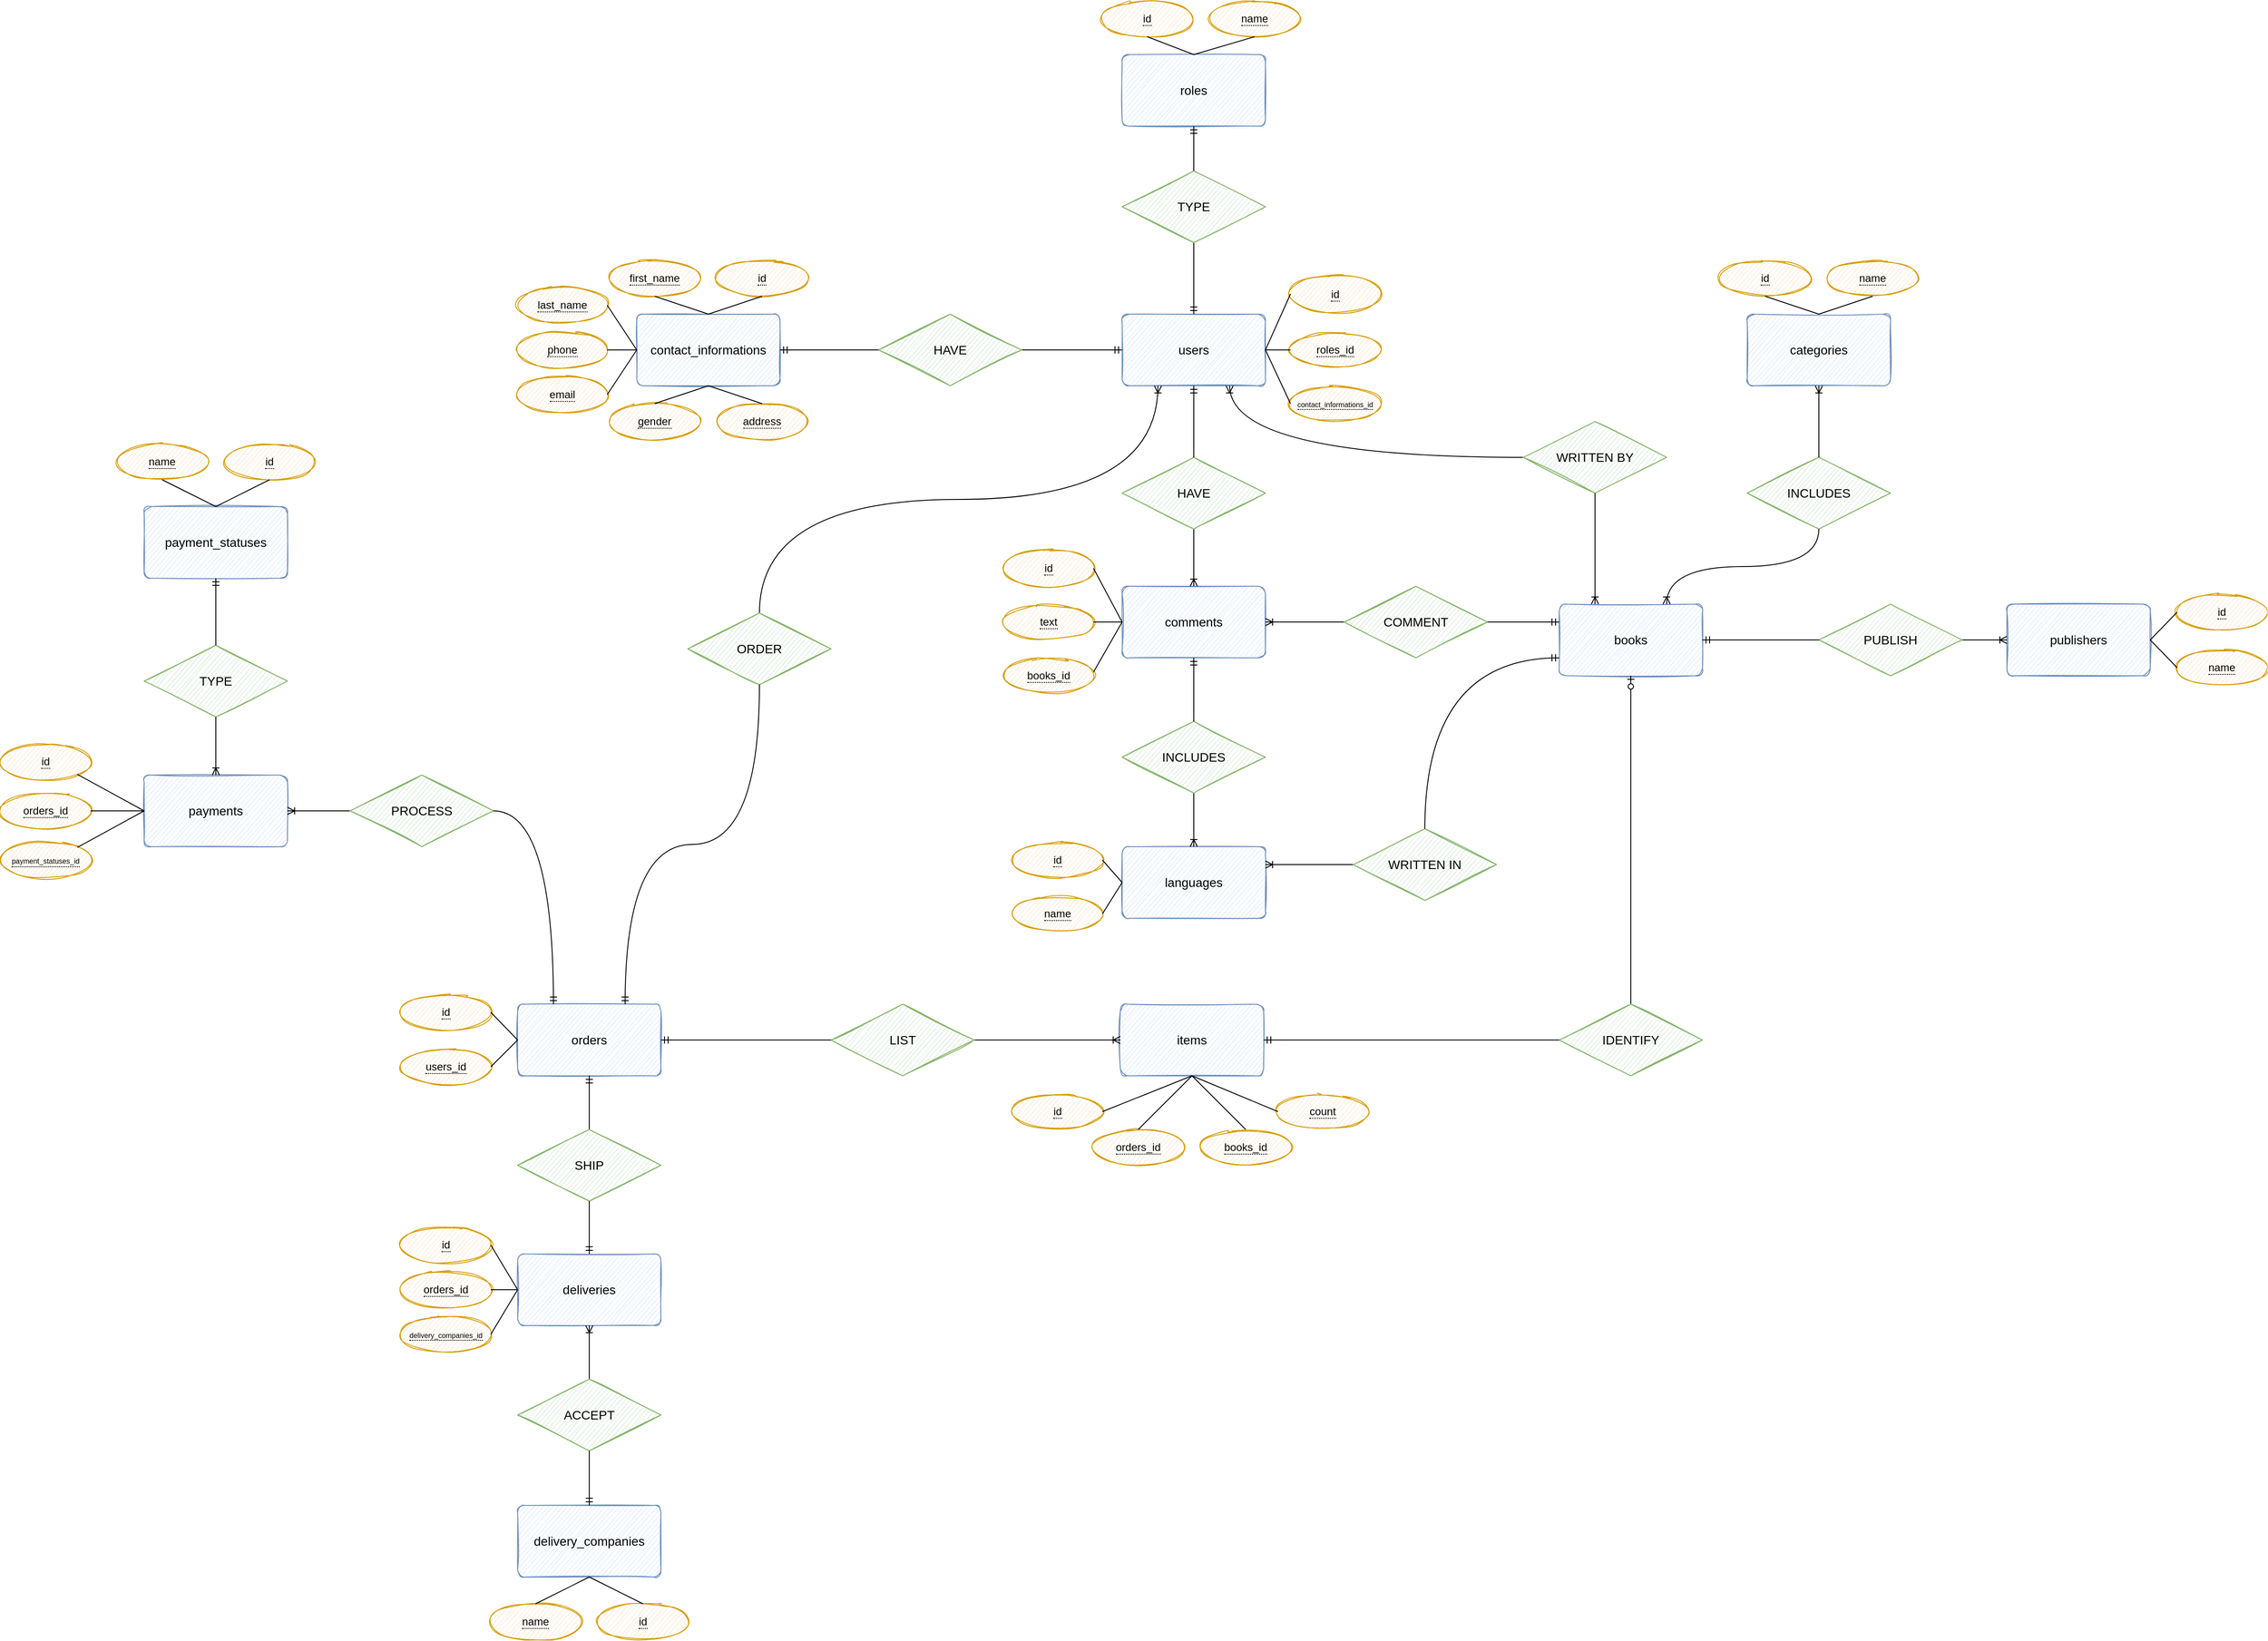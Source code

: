 <mxfile version="17.1.3" type="device"><diagram id="bBqZ3pUlMdL2OpI5hd4L" name="Page-1"><mxGraphModel dx="5207" dy="3613" grid="1" gridSize="10" guides="1" tooltips="1" connect="1" arrows="1" fold="1" page="1" pageScale="1" pageWidth="827" pageHeight="1169" math="0" shadow="0"><root><mxCell id="0"/><mxCell id="1" parent="0"/><mxCell id="sUEI2f6HGkdDwbfu18mY-4" value="&lt;font style=&quot;font-size: 14px&quot;&gt;users&lt;/font&gt;" style="rounded=1;arcSize=10;whiteSpace=wrap;html=1;align=center;sketch=1;fillColor=#dae8fc;strokeColor=#6c8ebf;" parent="1" vertex="1"><mxGeometry x="-88" y="400" width="160" height="80" as="geometry"/></mxCell><mxCell id="TfmLOHEWO6T6JClGq0vU-1" value="&lt;font style=&quot;font-size: 14px&quot;&gt;contact_informations&lt;/font&gt;" style="rounded=1;arcSize=10;whiteSpace=wrap;html=1;align=center;sketch=1;fillColor=#dae8fc;strokeColor=#6c8ebf;" vertex="1" parent="1"><mxGeometry x="-630" y="400" width="160" height="80" as="geometry"/></mxCell><mxCell id="TfmLOHEWO6T6JClGq0vU-2" value="" style="edgeStyle=orthogonalEdgeStyle;fontSize=12;html=1;endArrow=ERmandOne;startArrow=none;rounded=0;exitX=1;exitY=0.5;exitDx=0;exitDy=0;entryX=0;entryY=0.5;entryDx=0;entryDy=0;curved=1;" edge="1" parent="1" source="TfmLOHEWO6T6JClGq0vU-134" target="sUEI2f6HGkdDwbfu18mY-4"><mxGeometry width="100" height="100" relative="1" as="geometry"><mxPoint x="120" y="540" as="sourcePoint"/><mxPoint x="220" y="440" as="targetPoint"/></mxGeometry></mxCell><mxCell id="TfmLOHEWO6T6JClGq0vU-3" value="&lt;font style=&quot;font-size: 14px&quot;&gt;roles&lt;/font&gt;" style="rounded=1;arcSize=10;whiteSpace=wrap;html=1;align=center;sketch=1;fillColor=#dae8fc;strokeColor=#6c8ebf;" vertex="1" parent="1"><mxGeometry x="-88" y="110" width="160" height="80" as="geometry"/></mxCell><mxCell id="TfmLOHEWO6T6JClGq0vU-4" value="" style="fontSize=12;html=1;endArrow=ERmandOne;startArrow=none;rounded=0;exitX=0.5;exitY=1;exitDx=0;exitDy=0;entryX=0.5;entryY=0;entryDx=0;entryDy=0;edgeStyle=orthogonalEdgeStyle;curved=1;" edge="1" parent="1" source="TfmLOHEWO6T6JClGq0vU-136" target="sUEI2f6HGkdDwbfu18mY-4"><mxGeometry width="100" height="100" relative="1" as="geometry"><mxPoint x="110" y="570" as="sourcePoint"/><mxPoint x="260" y="630" as="targetPoint"/></mxGeometry></mxCell><mxCell id="TfmLOHEWO6T6JClGq0vU-7" value="&lt;font style=&quot;font-size: 14px&quot;&gt;books&lt;/font&gt;" style="rounded=1;arcSize=10;whiteSpace=wrap;html=1;align=center;sketch=1;fillColor=#dae8fc;strokeColor=#6c8ebf;" vertex="1" parent="1"><mxGeometry x="400" y="724" width="160" height="80" as="geometry"/></mxCell><mxCell id="TfmLOHEWO6T6JClGq0vU-8" value="&lt;font style=&quot;font-size: 14px&quot;&gt;publishers&lt;/font&gt;" style="rounded=1;arcSize=10;whiteSpace=wrap;html=1;align=center;sketch=1;fillColor=#dae8fc;strokeColor=#6c8ebf;" vertex="1" parent="1"><mxGeometry x="900" y="724" width="160" height="80" as="geometry"/></mxCell><mxCell id="TfmLOHEWO6T6JClGq0vU-11" value="&lt;font style=&quot;font-size: 14px&quot;&gt;languages&lt;/font&gt;" style="rounded=1;arcSize=10;whiteSpace=wrap;html=1;align=center;sketch=1;fillColor=#dae8fc;strokeColor=#6c8ebf;" vertex="1" parent="1"><mxGeometry x="-88" y="995" width="160" height="80" as="geometry"/></mxCell><mxCell id="TfmLOHEWO6T6JClGq0vU-13" value="&lt;font style=&quot;font-size: 14px&quot;&gt;comments&lt;/font&gt;" style="rounded=1;arcSize=10;whiteSpace=wrap;html=1;align=center;sketch=1;fillColor=#dae8fc;strokeColor=#6c8ebf;" vertex="1" parent="1"><mxGeometry x="-88" y="704" width="160" height="80" as="geometry"/></mxCell><mxCell id="TfmLOHEWO6T6JClGq0vU-15" value="&lt;font style=&quot;font-size: 14px&quot;&gt;categories&lt;/font&gt;" style="rounded=1;arcSize=10;whiteSpace=wrap;html=1;align=center;sketch=1;fillColor=#dae8fc;strokeColor=#6c8ebf;" vertex="1" parent="1"><mxGeometry x="610" y="400" width="160" height="80" as="geometry"/></mxCell><mxCell id="TfmLOHEWO6T6JClGq0vU-17" value="&lt;font style=&quot;font-size: 14px&quot;&gt;orders&lt;/font&gt;" style="rounded=1;arcSize=10;whiteSpace=wrap;html=1;align=center;sketch=1;fillColor=#dae8fc;strokeColor=#6c8ebf;" vertex="1" parent="1"><mxGeometry x="-763" y="1171" width="160" height="80" as="geometry"/></mxCell><mxCell id="TfmLOHEWO6T6JClGq0vU-18" value="&lt;font style=&quot;font-size: 14px&quot;&gt;payments&lt;/font&gt;" style="rounded=1;arcSize=10;whiteSpace=wrap;html=1;align=center;sketch=1;fillColor=#dae8fc;strokeColor=#6c8ebf;" vertex="1" parent="1"><mxGeometry x="-1180" y="915" width="160" height="80" as="geometry"/></mxCell><mxCell id="TfmLOHEWO6T6JClGq0vU-19" value="&lt;font style=&quot;font-size: 14px&quot;&gt;deliveries&lt;/font&gt;" style="rounded=1;arcSize=10;whiteSpace=wrap;html=1;align=center;sketch=1;fillColor=#dae8fc;strokeColor=#6c8ebf;" vertex="1" parent="1"><mxGeometry x="-763" y="1450" width="160" height="80" as="geometry"/></mxCell><mxCell id="TfmLOHEWO6T6JClGq0vU-20" value="&lt;span style=&quot;font-size: 14px&quot;&gt;delivery_companies&lt;/span&gt;" style="rounded=1;arcSize=10;whiteSpace=wrap;html=1;align=center;sketch=1;fillColor=#dae8fc;strokeColor=#6c8ebf;" vertex="1" parent="1"><mxGeometry x="-763" y="1731" width="160" height="80" as="geometry"/></mxCell><mxCell id="TfmLOHEWO6T6JClGq0vU-21" value="" style="edgeStyle=orthogonalEdgeStyle;fontSize=12;html=1;endArrow=ERoneToMany;startArrow=none;rounded=0;curved=1;exitX=0;exitY=0.5;exitDx=0;exitDy=0;entryX=1;entryY=0.5;entryDx=0;entryDy=0;" edge="1" parent="1" source="sUEI2f6HGkdDwbfu18mY-6" target="TfmLOHEWO6T6JClGq0vU-18"><mxGeometry width="100" height="100" relative="1" as="geometry"><mxPoint x="-990" y="960" as="sourcePoint"/><mxPoint x="-940" y="745" as="targetPoint"/></mxGeometry></mxCell><mxCell id="TfmLOHEWO6T6JClGq0vU-23" value="" style="edgeStyle=orthogonalEdgeStyle;fontSize=12;html=1;endArrow=ERoneToMany;startArrow=none;rounded=0;entryX=1;entryY=0.5;entryDx=0;entryDy=0;curved=1;exitX=0;exitY=0.5;exitDx=0;exitDy=0;" edge="1" parent="1" source="TfmLOHEWO6T6JClGq0vU-121" target="TfmLOHEWO6T6JClGq0vU-13"><mxGeometry width="100" height="100" relative="1" as="geometry"><mxPoint x="510" y="860" as="sourcePoint"/><mxPoint x="650" y="820" as="targetPoint"/></mxGeometry></mxCell><mxCell id="TfmLOHEWO6T6JClGq0vU-24" value="&lt;font style=&quot;font-size: 14px&quot;&gt;items&lt;/font&gt;" style="rounded=1;arcSize=10;whiteSpace=wrap;html=1;align=center;sketch=1;fillColor=#dae8fc;strokeColor=#6c8ebf;" vertex="1" parent="1"><mxGeometry x="-90" y="1171" width="160" height="80" as="geometry"/></mxCell><mxCell id="TfmLOHEWO6T6JClGq0vU-25" value="" style="edgeStyle=orthogonalEdgeStyle;fontSize=12;html=1;endArrow=ERoneToMany;startArrow=none;rounded=0;entryX=0;entryY=0.5;entryDx=0;entryDy=0;curved=1;exitX=1;exitY=0.5;exitDx=0;exitDy=0;" edge="1" parent="1" source="TfmLOHEWO6T6JClGq0vU-113" target="TfmLOHEWO6T6JClGq0vU-24"><mxGeometry width="100" height="100" relative="1" as="geometry"><mxPoint x="-300" y="820" as="sourcePoint"/><mxPoint x="-120" y="1160" as="targetPoint"/></mxGeometry></mxCell><mxCell id="TfmLOHEWO6T6JClGq0vU-26" value="&lt;span style=&quot;border-bottom: 1px dotted&quot;&gt;id&lt;/span&gt;" style="ellipse;whiteSpace=wrap;html=1;align=center;sketch=1;fillColor=#ffe6cc;strokeColor=#d79b00;" vertex="1" parent="1"><mxGeometry x="-210" y="1271" width="100" height="40" as="geometry"/></mxCell><mxCell id="TfmLOHEWO6T6JClGq0vU-27" value="&lt;span style=&quot;border-bottom: 1px dotted&quot;&gt;books_id&lt;/span&gt;" style="ellipse;whiteSpace=wrap;html=1;align=center;sketch=1;fillColor=#ffe6cc;strokeColor=#d79b00;" vertex="1" parent="1"><mxGeometry y="1311" width="100" height="40" as="geometry"/></mxCell><mxCell id="TfmLOHEWO6T6JClGq0vU-28" value="&lt;span style=&quot;border-bottom: 1px dotted&quot;&gt;count&lt;/span&gt;" style="ellipse;whiteSpace=wrap;html=1;align=center;sketch=1;fillColor=#ffe6cc;strokeColor=#d79b00;" vertex="1" parent="1"><mxGeometry x="86" y="1271" width="100" height="40" as="geometry"/></mxCell><mxCell id="TfmLOHEWO6T6JClGq0vU-33" value="" style="edgeStyle=orthogonalEdgeStyle;fontSize=12;html=1;endArrow=ERoneToMany;startArrow=none;rounded=0;entryX=0.5;entryY=1;entryDx=0;entryDy=0;curved=1;exitX=0.5;exitY=0;exitDx=0;exitDy=0;" edge="1" parent="1" source="TfmLOHEWO6T6JClGq0vU-107" target="TfmLOHEWO6T6JClGq0vU-19"><mxGeometry width="100" height="100" relative="1" as="geometry"><mxPoint x="-993" y="1290" as="sourcePoint"/><mxPoint x="-993" y="1210" as="targetPoint"/></mxGeometry></mxCell><mxCell id="TfmLOHEWO6T6JClGq0vU-34" value="&lt;span style=&quot;border-bottom: 1px dotted&quot;&gt;id&lt;/span&gt;" style="ellipse;whiteSpace=wrap;html=1;align=center;sketch=1;fillColor=#ffe6cc;strokeColor=#d79b00;" vertex="1" parent="1"><mxGeometry x="-1340" y="880" width="100" height="40" as="geometry"/></mxCell><mxCell id="TfmLOHEWO6T6JClGq0vU-35" value="&lt;span style=&quot;border-bottom: 1px dotted&quot;&gt;orders_id&lt;/span&gt;" style="ellipse;whiteSpace=wrap;html=1;align=center;sketch=1;fillColor=#ffe6cc;strokeColor=#d79b00;" vertex="1" parent="1"><mxGeometry x="-1340" y="935" width="100" height="40" as="geometry"/></mxCell><mxCell id="TfmLOHEWO6T6JClGq0vU-37" value="&lt;font style=&quot;font-size: 14px&quot;&gt;payment_statuses&lt;/font&gt;" style="rounded=1;arcSize=10;whiteSpace=wrap;html=1;align=center;sketch=1;fillColor=#dae8fc;strokeColor=#6c8ebf;" vertex="1" parent="1"><mxGeometry x="-1180" y="615" width="160" height="80" as="geometry"/></mxCell><mxCell id="TfmLOHEWO6T6JClGq0vU-40" value="&lt;span style=&quot;border-bottom: 1px dotted&quot;&gt;&lt;font style=&quot;font-size: 8px&quot;&gt;payment_statuses_id&lt;/font&gt;&lt;/span&gt;" style="ellipse;whiteSpace=wrap;html=1;align=center;sketch=1;fillColor=#ffe6cc;strokeColor=#d79b00;" vertex="1" parent="1"><mxGeometry x="-1340" y="990" width="100" height="40" as="geometry"/></mxCell><mxCell id="TfmLOHEWO6T6JClGq0vU-41" value="" style="endArrow=none;html=1;rounded=0;fontSize=10;curved=1;entryX=1;entryY=0.5;entryDx=0;entryDy=0;exitX=0;exitY=0.5;exitDx=0;exitDy=0;" edge="1" parent="1" source="TfmLOHEWO6T6JClGq0vU-18" target="TfmLOHEWO6T6JClGq0vU-35"><mxGeometry width="50" height="50" relative="1" as="geometry"><mxPoint x="-1200" y="975" as="sourcePoint"/><mxPoint x="-1150" y="925" as="targetPoint"/></mxGeometry></mxCell><mxCell id="TfmLOHEWO6T6JClGq0vU-42" value="" style="endArrow=none;html=1;rounded=0;fontSize=10;curved=1;entryX=1;entryY=1;entryDx=0;entryDy=0;exitX=0;exitY=0.5;exitDx=0;exitDy=0;" edge="1" parent="1" source="TfmLOHEWO6T6JClGq0vU-18" target="TfmLOHEWO6T6JClGq0vU-34"><mxGeometry width="50" height="50" relative="1" as="geometry"><mxPoint x="-1010" y="965" as="sourcePoint"/><mxPoint x="-970" y="965" as="targetPoint"/></mxGeometry></mxCell><mxCell id="TfmLOHEWO6T6JClGq0vU-43" value="" style="endArrow=none;html=1;rounded=0;fontSize=10;curved=1;entryX=1;entryY=0;entryDx=0;entryDy=0;exitX=0;exitY=0.5;exitDx=0;exitDy=0;" edge="1" parent="1" source="TfmLOHEWO6T6JClGq0vU-18" target="TfmLOHEWO6T6JClGq0vU-40"><mxGeometry width="50" height="50" relative="1" as="geometry"><mxPoint x="-1010" y="965" as="sourcePoint"/><mxPoint x="-965.254" y="919.183" as="targetPoint"/></mxGeometry></mxCell><mxCell id="TfmLOHEWO6T6JClGq0vU-44" value="" style="edgeStyle=orthogonalEdgeStyle;fontSize=12;html=1;endArrow=ERoneToMany;startArrow=none;rounded=0;curved=1;entryX=0.75;entryY=1;entryDx=0;entryDy=0;exitX=0;exitY=0.5;exitDx=0;exitDy=0;" edge="1" parent="1" source="TfmLOHEWO6T6JClGq0vU-123" target="sUEI2f6HGkdDwbfu18mY-4"><mxGeometry width="100" height="100" relative="1" as="geometry"><mxPoint x="260" y="720" as="sourcePoint"/><mxPoint x="360" y="620" as="targetPoint"/></mxGeometry></mxCell><mxCell id="TfmLOHEWO6T6JClGq0vU-46" value="&lt;span style=&quot;border-bottom: 1px dotted&quot;&gt;id&lt;/span&gt;" style="ellipse;whiteSpace=wrap;html=1;align=center;sketch=1;fillColor=#ffe6cc;strokeColor=#d79b00;" vertex="1" parent="1"><mxGeometry x="-893" y="1160" width="100" height="40" as="geometry"/></mxCell><mxCell id="TfmLOHEWO6T6JClGq0vU-47" value="&lt;span style=&quot;border-bottom: 1px dotted&quot;&gt;orders_id&lt;/span&gt;" style="ellipse;whiteSpace=wrap;html=1;align=center;sketch=1;fillColor=#ffe6cc;strokeColor=#d79b00;" vertex="1" parent="1"><mxGeometry x="-120" y="1311" width="100" height="40" as="geometry"/></mxCell><mxCell id="TfmLOHEWO6T6JClGq0vU-48" value="" style="edgeStyle=orthogonalEdgeStyle;fontSize=12;html=1;endArrow=ERmandOne;startArrow=none;rounded=0;exitX=0.5;exitY=0;exitDx=0;exitDy=0;entryX=0.5;entryY=1;entryDx=0;entryDy=0;curved=1;" edge="1" parent="1" source="TfmLOHEWO6T6JClGq0vU-105" target="TfmLOHEWO6T6JClGq0vU-17"><mxGeometry width="100" height="100" relative="1" as="geometry"><mxPoint x="-733" y="931" as="sourcePoint"/><mxPoint x="-593" y="931" as="targetPoint"/></mxGeometry></mxCell><mxCell id="TfmLOHEWO6T6JClGq0vU-49" value="&lt;span style=&quot;border-bottom: 1px dotted&quot;&gt;id&lt;/span&gt;" style="ellipse;whiteSpace=wrap;html=1;align=center;sketch=1;fillColor=#ffe6cc;strokeColor=#d79b00;" vertex="1" parent="1"><mxGeometry x="-1090" y="545" width="100" height="40" as="geometry"/></mxCell><mxCell id="TfmLOHEWO6T6JClGq0vU-50" value="&lt;span style=&quot;border-bottom: 1px dotted&quot;&gt;name&lt;/span&gt;" style="ellipse;whiteSpace=wrap;html=1;align=center;sketch=1;fillColor=#ffe6cc;strokeColor=#d79b00;" vertex="1" parent="1"><mxGeometry x="-1210" y="545" width="100" height="40" as="geometry"/></mxCell><mxCell id="TfmLOHEWO6T6JClGq0vU-51" value="&lt;span style=&quot;border-bottom: 1px dotted&quot;&gt;id&lt;/span&gt;" style="ellipse;whiteSpace=wrap;html=1;align=center;sketch=1;fillColor=#ffe6cc;strokeColor=#d79b00;" vertex="1" parent="1"><mxGeometry x="-893" y="1420" width="100" height="40" as="geometry"/></mxCell><mxCell id="TfmLOHEWO6T6JClGq0vU-52" value="&lt;span style=&quot;border-bottom: 1px dotted&quot;&gt;orders_id&lt;/span&gt;" style="ellipse;whiteSpace=wrap;html=1;align=center;sketch=1;fillColor=#ffe6cc;strokeColor=#d79b00;" vertex="1" parent="1"><mxGeometry x="-893" y="1470" width="100" height="40" as="geometry"/></mxCell><mxCell id="TfmLOHEWO6T6JClGq0vU-53" value="&lt;span style=&quot;border-bottom: 1px dotted ; font-size: 8px&quot;&gt;&lt;font style=&quot;font-size: 8px&quot;&gt;&lt;span&gt;delivery_companies&lt;/span&gt;_id&lt;/font&gt;&lt;/span&gt;" style="ellipse;whiteSpace=wrap;html=1;align=center;sketch=1;fillColor=#ffe6cc;strokeColor=#d79b00;" vertex="1" parent="1"><mxGeometry x="-893" y="1520" width="100" height="40" as="geometry"/></mxCell><mxCell id="TfmLOHEWO6T6JClGq0vU-54" value="&lt;span style=&quot;border-bottom: 1px dotted&quot;&gt;id&lt;/span&gt;" style="ellipse;whiteSpace=wrap;html=1;align=center;sketch=1;fillColor=#ffe6cc;strokeColor=#d79b00;" vertex="1" parent="1"><mxGeometry x="-673" y="1841" width="100" height="40" as="geometry"/></mxCell><mxCell id="TfmLOHEWO6T6JClGq0vU-55" value="&lt;span style=&quot;border-bottom: 1px dotted&quot;&gt;name&lt;/span&gt;" style="ellipse;whiteSpace=wrap;html=1;align=center;sketch=1;fillColor=#ffe6cc;strokeColor=#d79b00;" vertex="1" parent="1"><mxGeometry x="-793" y="1841" width="100" height="40" as="geometry"/></mxCell><mxCell id="TfmLOHEWO6T6JClGq0vU-56" value="&lt;span style=&quot;border-bottom: 1px dotted&quot;&gt;id&lt;/span&gt;" style="ellipse;whiteSpace=wrap;html=1;align=center;sketch=1;fillColor=#ffe6cc;strokeColor=#d79b00;" vertex="1" parent="1"><mxGeometry x="-220" y="664" width="100" height="40" as="geometry"/></mxCell><mxCell id="TfmLOHEWO6T6JClGq0vU-57" value="&lt;span style=&quot;border-bottom: 1px dotted&quot;&gt;books_id&lt;/span&gt;" style="ellipse;whiteSpace=wrap;html=1;align=center;sketch=1;fillColor=#ffe6cc;strokeColor=#d79b00;" vertex="1" parent="1"><mxGeometry x="-220" y="784" width="100" height="40" as="geometry"/></mxCell><mxCell id="TfmLOHEWO6T6JClGq0vU-58" value="&lt;span style=&quot;border-bottom: 1px dotted&quot;&gt;text&lt;/span&gt;" style="ellipse;whiteSpace=wrap;html=1;align=center;sketch=1;fillColor=#ffe6cc;strokeColor=#d79b00;" vertex="1" parent="1"><mxGeometry x="-220" y="724" width="100" height="40" as="geometry"/></mxCell><mxCell id="TfmLOHEWO6T6JClGq0vU-59" value="&lt;span style=&quot;border-bottom: 1px dotted&quot;&gt;id&lt;/span&gt;" style="ellipse;whiteSpace=wrap;html=1;align=center;sketch=1;fillColor=#ffe6cc;strokeColor=#d79b00;" vertex="1" parent="1"><mxGeometry x="-210" y="990" width="100" height="40" as="geometry"/></mxCell><mxCell id="TfmLOHEWO6T6JClGq0vU-60" value="&lt;span style=&quot;border-bottom: 1px dotted&quot;&gt;name&lt;/span&gt;" style="ellipse;whiteSpace=wrap;html=1;align=center;sketch=1;fillColor=#ffe6cc;strokeColor=#d79b00;" vertex="1" parent="1"><mxGeometry x="-210" y="1050" width="100" height="40" as="geometry"/></mxCell><mxCell id="TfmLOHEWO6T6JClGq0vU-61" value="&lt;span style=&quot;border-bottom: 1px dotted&quot;&gt;id&lt;/span&gt;" style="ellipse;whiteSpace=wrap;html=1;align=center;sketch=1;fillColor=#ffe6cc;strokeColor=#d79b00;" vertex="1" parent="1"><mxGeometry x="580" y="340" width="100" height="40" as="geometry"/></mxCell><mxCell id="TfmLOHEWO6T6JClGq0vU-62" value="&lt;span style=&quot;border-bottom: 1px dotted&quot;&gt;name&lt;/span&gt;" style="ellipse;whiteSpace=wrap;html=1;align=center;sketch=1;fillColor=#ffe6cc;strokeColor=#d79b00;" vertex="1" parent="1"><mxGeometry x="700" y="340" width="100" height="40" as="geometry"/></mxCell><mxCell id="TfmLOHEWO6T6JClGq0vU-63" value="&lt;span style=&quot;border-bottom: 1px dotted&quot;&gt;id&lt;/span&gt;" style="ellipse;whiteSpace=wrap;html=1;align=center;sketch=1;fillColor=#ffe6cc;strokeColor=#d79b00;" vertex="1" parent="1"><mxGeometry x="-110" y="50" width="100" height="40" as="geometry"/></mxCell><mxCell id="TfmLOHEWO6T6JClGq0vU-64" value="&lt;span style=&quot;border-bottom: 1px dotted&quot;&gt;name&lt;/span&gt;" style="ellipse;whiteSpace=wrap;html=1;align=center;sketch=1;fillColor=#ffe6cc;strokeColor=#d79b00;" vertex="1" parent="1"><mxGeometry x="10" y="50" width="100" height="40" as="geometry"/></mxCell><mxCell id="TfmLOHEWO6T6JClGq0vU-65" value="&lt;span style=&quot;border-bottom: 1px dotted&quot;&gt;id&lt;/span&gt;" style="ellipse;whiteSpace=wrap;html=1;align=center;sketch=1;fillColor=#ffe6cc;strokeColor=#d79b00;" vertex="1" parent="1"><mxGeometry x="-540" y="340" width="100" height="40" as="geometry"/></mxCell><mxCell id="TfmLOHEWO6T6JClGq0vU-66" value="&lt;span style=&quot;border-bottom: 1px dotted&quot;&gt;first_name&lt;/span&gt;" style="ellipse;whiteSpace=wrap;html=1;align=center;sketch=1;fillColor=#ffe6cc;strokeColor=#d79b00;" vertex="1" parent="1"><mxGeometry x="-660" y="340" width="100" height="40" as="geometry"/></mxCell><mxCell id="TfmLOHEWO6T6JClGq0vU-67" value="&lt;span style=&quot;border-bottom: 1px dotted&quot;&gt;last_name&lt;/span&gt;" style="ellipse;whiteSpace=wrap;html=1;align=center;sketch=1;fillColor=#ffe6cc;strokeColor=#d79b00;" vertex="1" parent="1"><mxGeometry x="-763" y="370" width="100" height="40" as="geometry"/></mxCell><mxCell id="TfmLOHEWO6T6JClGq0vU-68" value="&lt;span style=&quot;border-bottom: 1px dotted&quot;&gt;phone&lt;/span&gt;" style="ellipse;whiteSpace=wrap;html=1;align=center;sketch=1;fillColor=#ffe6cc;strokeColor=#d79b00;" vertex="1" parent="1"><mxGeometry x="-763" y="420" width="100" height="40" as="geometry"/></mxCell><mxCell id="TfmLOHEWO6T6JClGq0vU-69" value="&lt;span style=&quot;border-bottom: 1px dotted&quot;&gt;email&lt;/span&gt;" style="ellipse;whiteSpace=wrap;html=1;align=center;sketch=1;fillColor=#ffe6cc;strokeColor=#d79b00;" vertex="1" parent="1"><mxGeometry x="-763" y="470" width="100" height="40" as="geometry"/></mxCell><mxCell id="TfmLOHEWO6T6JClGq0vU-70" value="&lt;span style=&quot;border-bottom: 1px dotted&quot;&gt;address&lt;/span&gt;" style="ellipse;whiteSpace=wrap;html=1;align=center;sketch=1;fillColor=#ffe6cc;strokeColor=#d79b00;" vertex="1" parent="1"><mxGeometry x="-540" y="500" width="100" height="40" as="geometry"/></mxCell><mxCell id="TfmLOHEWO6T6JClGq0vU-71" value="&lt;span style=&quot;border-bottom: 1px dotted&quot;&gt;gender&lt;/span&gt;" style="ellipse;whiteSpace=wrap;html=1;align=center;sketch=1;fillColor=#ffe6cc;strokeColor=#d79b00;" vertex="1" parent="1"><mxGeometry x="-660" y="500" width="100" height="40" as="geometry"/></mxCell><mxCell id="TfmLOHEWO6T6JClGq0vU-72" value="&lt;span style=&quot;border-bottom: 1px dotted&quot;&gt;id&lt;/span&gt;" style="ellipse;whiteSpace=wrap;html=1;align=center;sketch=1;fillColor=#ffe6cc;strokeColor=#d79b00;" vertex="1" parent="1"><mxGeometry x="100" y="357.5" width="100" height="40" as="geometry"/></mxCell><mxCell id="TfmLOHEWO6T6JClGq0vU-73" value="&lt;span style=&quot;border-bottom: 1px dotted&quot;&gt;roles_id&lt;/span&gt;" style="ellipse;whiteSpace=wrap;html=1;align=center;sketch=1;fillColor=#ffe6cc;strokeColor=#d79b00;" vertex="1" parent="1"><mxGeometry x="100" y="420" width="100" height="40" as="geometry"/></mxCell><mxCell id="TfmLOHEWO6T6JClGq0vU-75" value="&lt;span style=&quot;border-bottom: 1px dotted ; font-size: 8px&quot;&gt;&lt;font style=&quot;font-size: 8px&quot;&gt;&lt;span&gt;contact_informations&lt;/span&gt;_id&lt;/font&gt;&lt;/span&gt;" style="ellipse;whiteSpace=wrap;html=1;align=center;sketch=1;fillColor=#ffe6cc;strokeColor=#d79b00;" vertex="1" parent="1"><mxGeometry x="100" y="480" width="100" height="40" as="geometry"/></mxCell><mxCell id="TfmLOHEWO6T6JClGq0vU-76" value="" style="edgeStyle=orthogonalEdgeStyle;fontSize=12;html=1;endArrow=ERoneToMany;startArrow=none;rounded=0;entryX=0.5;entryY=0;entryDx=0;entryDy=0;exitX=0.5;exitY=1;exitDx=0;exitDy=0;curved=1;" edge="1" parent="1" source="TfmLOHEWO6T6JClGq0vU-140" target="TfmLOHEWO6T6JClGq0vU-13"><mxGeometry width="100" height="100" relative="1" as="geometry"><mxPoint x="-48.0" y="659" as="sourcePoint"/><mxPoint x="172" y="849" as="targetPoint"/></mxGeometry></mxCell><mxCell id="TfmLOHEWO6T6JClGq0vU-77" value="" style="edgeStyle=orthogonalEdgeStyle;fontSize=12;html=1;endArrow=ERoneToMany;startArrow=none;rounded=0;entryX=0.5;entryY=0;entryDx=0;entryDy=0;curved=1;exitX=0.5;exitY=1;exitDx=0;exitDy=0;" edge="1" parent="1" source="TfmLOHEWO6T6JClGq0vU-138" target="TfmLOHEWO6T6JClGq0vU-11"><mxGeometry width="100" height="100" relative="1" as="geometry"><mxPoint x="-50" y="675" as="sourcePoint"/><mxPoint x="30" y="675" as="targetPoint"/></mxGeometry></mxCell><mxCell id="TfmLOHEWO6T6JClGq0vU-78" value="&lt;span style=&quot;border-bottom: 1px dotted&quot;&gt;id&lt;/span&gt;" style="ellipse;whiteSpace=wrap;html=1;align=center;sketch=1;fillColor=#ffe6cc;strokeColor=#d79b00;" vertex="1" parent="1"><mxGeometry x="1090" y="713" width="100" height="40" as="geometry"/></mxCell><mxCell id="TfmLOHEWO6T6JClGq0vU-79" value="&lt;span style=&quot;border-bottom: 1px dotted&quot;&gt;name&lt;/span&gt;" style="ellipse;whiteSpace=wrap;html=1;align=center;sketch=1;fillColor=#ffe6cc;strokeColor=#d79b00;" vertex="1" parent="1"><mxGeometry x="1090" y="775" width="100" height="40" as="geometry"/></mxCell><mxCell id="TfmLOHEWO6T6JClGq0vU-80" value="" style="edgeStyle=orthogonalEdgeStyle;fontSize=12;html=1;endArrow=ERoneToMany;startArrow=none;rounded=0;entryX=0.25;entryY=1;entryDx=0;entryDy=0;curved=1;exitX=0.5;exitY=0;exitDx=0;exitDy=0;" edge="1" parent="1" source="TfmLOHEWO6T6JClGq0vU-115" target="sUEI2f6HGkdDwbfu18mY-4"><mxGeometry width="100" height="100" relative="1" as="geometry"><mxPoint x="570" y="800" as="sourcePoint"/><mxPoint x="530" y="960" as="targetPoint"/></mxGeometry></mxCell><mxCell id="TfmLOHEWO6T6JClGq0vU-81" value="&lt;span style=&quot;border-bottom: 1px dotted&quot;&gt;users_id&lt;/span&gt;" style="ellipse;whiteSpace=wrap;html=1;align=center;sketch=1;fillColor=#ffe6cc;strokeColor=#d79b00;" vertex="1" parent="1"><mxGeometry x="-893" y="1221" width="100" height="40" as="geometry"/></mxCell><mxCell id="TfmLOHEWO6T6JClGq0vU-86" value="" style="edgeStyle=orthogonalEdgeStyle;fontSize=12;html=1;endArrow=ERoneToMany;startArrow=none;rounded=0;entryX=0;entryY=0.5;entryDx=0;entryDy=0;exitX=1;exitY=0.5;exitDx=0;exitDy=0;curved=1;" edge="1" parent="1" source="TfmLOHEWO6T6JClGq0vU-129" target="TfmLOHEWO6T6JClGq0vU-8"><mxGeometry width="100" height="100" relative="1" as="geometry"><mxPoint x="1230" y="670" as="sourcePoint"/><mxPoint x="900" y="850" as="targetPoint"/></mxGeometry></mxCell><mxCell id="TfmLOHEWO6T6JClGq0vU-87" value="" style="edgeStyle=orthogonalEdgeStyle;fontSize=12;html=1;endArrow=ERoneToMany;startArrow=none;rounded=0;entryX=1;entryY=0.25;entryDx=0;entryDy=0;curved=1;exitX=0;exitY=0.5;exitDx=0;exitDy=0;" edge="1" parent="1" source="TfmLOHEWO6T6JClGq0vU-119" target="TfmLOHEWO6T6JClGq0vU-11"><mxGeometry width="100" height="100" relative="1" as="geometry"><mxPoint x="600.0" y="820" as="sourcePoint"/><mxPoint x="530" y="1020" as="targetPoint"/></mxGeometry></mxCell><mxCell id="TfmLOHEWO6T6JClGq0vU-88" value="" style="edgeStyle=orthogonalEdgeStyle;fontSize=12;html=1;endArrow=ERzeroToOne;startArrow=none;rounded=0;curved=1;exitX=0.5;exitY=0;exitDx=0;exitDy=0;entryX=0.5;entryY=1;entryDx=0;entryDy=0;" edge="1" parent="1" source="TfmLOHEWO6T6JClGq0vU-117" target="TfmLOHEWO6T6JClGq0vU-7"><mxGeometry width="100" height="100" relative="1" as="geometry"><mxPoint x="-60" y="920" as="sourcePoint"/><mxPoint x="590" y="860" as="targetPoint"/></mxGeometry></mxCell><mxCell id="TfmLOHEWO6T6JClGq0vU-95" value="" style="endArrow=none;html=1;rounded=0;fontSize=8;curved=1;entryX=0.5;entryY=1;entryDx=0;entryDy=0;exitX=0.5;exitY=0;exitDx=0;exitDy=0;" edge="1" parent="1" source="TfmLOHEWO6T6JClGq0vU-37" target="TfmLOHEWO6T6JClGq0vU-50"><mxGeometry width="50" height="50" relative="1" as="geometry"><mxPoint x="-1220" y="700" as="sourcePoint"/><mxPoint x="-1170" y="650" as="targetPoint"/></mxGeometry></mxCell><mxCell id="TfmLOHEWO6T6JClGq0vU-96" value="" style="endArrow=none;html=1;rounded=0;fontSize=8;curved=1;entryX=0.5;entryY=1;entryDx=0;entryDy=0;exitX=0.5;exitY=0;exitDx=0;exitDy=0;" edge="1" parent="1" source="TfmLOHEWO6T6JClGq0vU-37" target="TfmLOHEWO6T6JClGq0vU-49"><mxGeometry width="50" height="50" relative="1" as="geometry"><mxPoint x="-1100" y="640" as="sourcePoint"/><mxPoint x="-1160" y="570" as="targetPoint"/></mxGeometry></mxCell><mxCell id="TfmLOHEWO6T6JClGq0vU-97" value="" style="endArrow=none;html=1;rounded=0;fontSize=8;curved=1;entryX=0;entryY=0.5;entryDx=0;entryDy=0;exitX=1;exitY=0.5;exitDx=0;exitDy=0;" edge="1" parent="1" source="TfmLOHEWO6T6JClGq0vU-46" target="TfmLOHEWO6T6JClGq0vU-17"><mxGeometry width="50" height="50" relative="1" as="geometry"><mxPoint x="-823" y="1251" as="sourcePoint"/><mxPoint x="-773" y="1201" as="targetPoint"/></mxGeometry></mxCell><mxCell id="TfmLOHEWO6T6JClGq0vU-98" value="" style="endArrow=none;html=1;rounded=0;fontSize=8;curved=1;entryX=0;entryY=0.5;entryDx=0;entryDy=0;exitX=1;exitY=0.5;exitDx=0;exitDy=0;" edge="1" parent="1" source="TfmLOHEWO6T6JClGq0vU-81" target="TfmLOHEWO6T6JClGq0vU-17"><mxGeometry width="50" height="50" relative="1" as="geometry"><mxPoint x="-783.0" y="1190" as="sourcePoint"/><mxPoint x="-753" y="1221" as="targetPoint"/></mxGeometry></mxCell><mxCell id="TfmLOHEWO6T6JClGq0vU-99" value="" style="endArrow=none;html=1;rounded=0;fontSize=8;curved=1;entryX=0;entryY=0.5;entryDx=0;entryDy=0;exitX=1;exitY=0.5;exitDx=0;exitDy=0;" edge="1" parent="1" source="TfmLOHEWO6T6JClGq0vU-51" target="TfmLOHEWO6T6JClGq0vU-19"><mxGeometry width="50" height="50" relative="1" as="geometry"><mxPoint x="-783.0" y="1380" as="sourcePoint"/><mxPoint x="-753" y="1350" as="targetPoint"/></mxGeometry></mxCell><mxCell id="TfmLOHEWO6T6JClGq0vU-100" value="" style="endArrow=none;html=1;rounded=0;fontSize=8;curved=1;entryX=0;entryY=0.5;entryDx=0;entryDy=0;exitX=1;exitY=0.5;exitDx=0;exitDy=0;" edge="1" parent="1" source="TfmLOHEWO6T6JClGq0vU-52" target="TfmLOHEWO6T6JClGq0vU-19"><mxGeometry width="50" height="50" relative="1" as="geometry"><mxPoint x="-783.0" y="1460" as="sourcePoint"/><mxPoint x="-753" y="1510" as="targetPoint"/></mxGeometry></mxCell><mxCell id="TfmLOHEWO6T6JClGq0vU-101" value="" style="endArrow=none;html=1;rounded=0;fontSize=8;curved=1;entryX=0;entryY=0.5;entryDx=0;entryDy=0;exitX=1;exitY=0.5;exitDx=0;exitDy=0;" edge="1" parent="1" source="TfmLOHEWO6T6JClGq0vU-53" target="TfmLOHEWO6T6JClGq0vU-19"><mxGeometry width="50" height="50" relative="1" as="geometry"><mxPoint x="-783.0" y="1510" as="sourcePoint"/><mxPoint x="-753" y="1510" as="targetPoint"/></mxGeometry></mxCell><mxCell id="TfmLOHEWO6T6JClGq0vU-102" value="" style="endArrow=none;html=1;rounded=0;fontSize=8;curved=1;entryX=0.5;entryY=1;entryDx=0;entryDy=0;exitX=0.5;exitY=0;exitDx=0;exitDy=0;" edge="1" parent="1" source="TfmLOHEWO6T6JClGq0vU-55" target="TfmLOHEWO6T6JClGq0vU-20"><mxGeometry width="50" height="50" relative="1" as="geometry"><mxPoint x="-783" y="1671" as="sourcePoint"/><mxPoint x="-753" y="1621" as="targetPoint"/></mxGeometry></mxCell><mxCell id="TfmLOHEWO6T6JClGq0vU-103" value="" style="endArrow=none;html=1;rounded=0;fontSize=8;curved=1;entryX=0.5;entryY=0;entryDx=0;entryDy=0;exitX=0.5;exitY=1;exitDx=0;exitDy=0;" edge="1" parent="1" source="TfmLOHEWO6T6JClGq0vU-20" target="TfmLOHEWO6T6JClGq0vU-54"><mxGeometry width="50" height="50" relative="1" as="geometry"><mxPoint x="-733" y="1851" as="sourcePoint"/><mxPoint x="-626" y="1841" as="targetPoint"/></mxGeometry></mxCell><mxCell id="sUEI2f6HGkdDwbfu18mY-6" value="&lt;font style=&quot;font-size: 14px&quot;&gt;PROCESS&lt;/font&gt;" style="shape=rhombus;perimeter=rhombusPerimeter;whiteSpace=wrap;html=1;align=center;sketch=1;fillColor=#d5e8d4;strokeColor=#82b366;" parent="1" vertex="1"><mxGeometry x="-950" y="915" width="160" height="80" as="geometry"/></mxCell><mxCell id="TfmLOHEWO6T6JClGq0vU-104" value="" style="edgeStyle=orthogonalEdgeStyle;fontSize=12;html=1;endArrow=none;startArrow=ERmandOne;rounded=0;curved=1;exitX=0.25;exitY=0;exitDx=0;exitDy=0;entryX=1;entryY=0.5;entryDx=0;entryDy=0;" edge="1" parent="1" source="TfmLOHEWO6T6JClGq0vU-17" target="sUEI2f6HGkdDwbfu18mY-6"><mxGeometry width="100" height="100" relative="1" as="geometry"><mxPoint x="-720" y="1080" as="sourcePoint"/><mxPoint x="-860.0" y="885" as="targetPoint"/></mxGeometry></mxCell><mxCell id="TfmLOHEWO6T6JClGq0vU-105" value="&lt;font style=&quot;font-size: 14px&quot;&gt;SHIP&lt;/font&gt;" style="shape=rhombus;perimeter=rhombusPerimeter;whiteSpace=wrap;html=1;align=center;sketch=1;fillColor=#d5e8d4;strokeColor=#82b366;" vertex="1" parent="1"><mxGeometry x="-763" y="1311" width="160" height="80" as="geometry"/></mxCell><mxCell id="TfmLOHEWO6T6JClGq0vU-106" value="" style="edgeStyle=orthogonalEdgeStyle;fontSize=12;html=1;endArrow=none;startArrow=ERmandOne;rounded=0;exitX=0.5;exitY=0;exitDx=0;exitDy=0;entryX=0.5;entryY=1;entryDx=0;entryDy=0;curved=1;" edge="1" parent="1" source="TfmLOHEWO6T6JClGq0vU-19" target="TfmLOHEWO6T6JClGq0vU-105"><mxGeometry width="100" height="100" relative="1" as="geometry"><mxPoint x="-683" y="1460" as="sourcePoint"/><mxPoint x="-683" y="1251" as="targetPoint"/></mxGeometry></mxCell><mxCell id="TfmLOHEWO6T6JClGq0vU-107" value="&lt;font style=&quot;font-size: 14px&quot;&gt;ACCEPT&lt;/font&gt;" style="shape=rhombus;perimeter=rhombusPerimeter;whiteSpace=wrap;html=1;align=center;sketch=1;fillColor=#d5e8d4;strokeColor=#82b366;" vertex="1" parent="1"><mxGeometry x="-763" y="1590" width="160" height="80" as="geometry"/></mxCell><mxCell id="TfmLOHEWO6T6JClGq0vU-108" value="" style="edgeStyle=orthogonalEdgeStyle;fontSize=12;html=1;endArrow=none;startArrow=ERmandOne;rounded=0;entryX=0.5;entryY=1;entryDx=0;entryDy=0;curved=1;exitX=0.5;exitY=0;exitDx=0;exitDy=0;" edge="1" parent="1" source="TfmLOHEWO6T6JClGq0vU-20" target="TfmLOHEWO6T6JClGq0vU-107"><mxGeometry width="100" height="100" relative="1" as="geometry"><mxPoint x="-683" y="1731" as="sourcePoint"/><mxPoint x="-683" y="1540" as="targetPoint"/></mxGeometry></mxCell><mxCell id="TfmLOHEWO6T6JClGq0vU-109" value="&lt;span style=&quot;font-size: 14px&quot;&gt;TYPE&lt;/span&gt;" style="shape=rhombus;perimeter=rhombusPerimeter;whiteSpace=wrap;html=1;align=center;sketch=1;fillColor=#d5e8d4;strokeColor=#82b366;" vertex="1" parent="1"><mxGeometry x="-1180" y="770" width="160" height="80" as="geometry"/></mxCell><mxCell id="TfmLOHEWO6T6JClGq0vU-111" value="" style="edgeStyle=orthogonalEdgeStyle;fontSize=12;html=1;endArrow=ERoneToMany;startArrow=none;rounded=0;curved=1;exitX=0.5;exitY=1;exitDx=0;exitDy=0;entryX=0.5;entryY=0;entryDx=0;entryDy=0;" edge="1" parent="1" source="TfmLOHEWO6T6JClGq0vU-109" target="TfmLOHEWO6T6JClGq0vU-18"><mxGeometry width="100" height="100" relative="1" as="geometry"><mxPoint x="-940" y="965" as="sourcePoint"/><mxPoint x="-1010" y="965" as="targetPoint"/></mxGeometry></mxCell><mxCell id="TfmLOHEWO6T6JClGq0vU-112" value="" style="edgeStyle=orthogonalEdgeStyle;fontSize=12;html=1;endArrow=none;startArrow=ERmandOne;rounded=0;curved=1;exitX=0.5;exitY=1;exitDx=0;exitDy=0;entryX=0.5;entryY=0;entryDx=0;entryDy=0;" edge="1" parent="1" source="TfmLOHEWO6T6JClGq0vU-37" target="TfmLOHEWO6T6JClGq0vU-109"><mxGeometry width="100" height="100" relative="1" as="geometry"><mxPoint x="-710" y="1090" as="sourcePoint"/><mxPoint x="-780" y="965" as="targetPoint"/></mxGeometry></mxCell><mxCell id="TfmLOHEWO6T6JClGq0vU-113" value="&lt;font style=&quot;font-size: 14px&quot;&gt;LIST&lt;/font&gt;" style="shape=rhombus;perimeter=rhombusPerimeter;whiteSpace=wrap;html=1;align=center;sketch=1;fillColor=#d5e8d4;strokeColor=#82b366;" vertex="1" parent="1"><mxGeometry x="-413" y="1171" width="160" height="80" as="geometry"/></mxCell><mxCell id="TfmLOHEWO6T6JClGq0vU-114" value="" style="edgeStyle=orthogonalEdgeStyle;fontSize=12;html=1;endArrow=none;startArrow=ERmandOne;rounded=0;entryX=0;entryY=0.5;entryDx=0;entryDy=0;curved=1;exitX=1;exitY=0.5;exitDx=0;exitDy=0;" edge="1" parent="1" source="TfmLOHEWO6T6JClGq0vU-17" target="TfmLOHEWO6T6JClGq0vU-113"><mxGeometry width="100" height="100" relative="1" as="geometry"><mxPoint x="-340" y="800" as="sourcePoint"/><mxPoint x="20" y="1000" as="targetPoint"/></mxGeometry></mxCell><mxCell id="TfmLOHEWO6T6JClGq0vU-115" value="&lt;font style=&quot;font-size: 14px&quot;&gt;ORDER&lt;/font&gt;" style="shape=rhombus;perimeter=rhombusPerimeter;whiteSpace=wrap;html=1;align=center;sketch=1;fillColor=#d5e8d4;strokeColor=#82b366;" vertex="1" parent="1"><mxGeometry x="-573" y="734" width="160" height="80" as="geometry"/></mxCell><mxCell id="TfmLOHEWO6T6JClGq0vU-116" value="" style="edgeStyle=orthogonalEdgeStyle;fontSize=12;html=1;endArrow=none;startArrow=ERmandOne;rounded=0;entryX=0.5;entryY=1;entryDx=0;entryDy=0;curved=1;exitX=0.75;exitY=0;exitDx=0;exitDy=0;" edge="1" parent="1" source="TfmLOHEWO6T6JClGq0vU-17" target="TfmLOHEWO6T6JClGq0vU-115"><mxGeometry width="100" height="100" relative="1" as="geometry"><mxPoint x="-380" y="760" as="sourcePoint"/><mxPoint x="150" y="510.0" as="targetPoint"/></mxGeometry></mxCell><mxCell id="TfmLOHEWO6T6JClGq0vU-117" value="&lt;span style=&quot;font-size: 14px&quot;&gt;IDENTIFY&lt;/span&gt;" style="shape=rhombus;perimeter=rhombusPerimeter;whiteSpace=wrap;html=1;align=center;sketch=1;fillColor=#d5e8d4;strokeColor=#82b366;" vertex="1" parent="1"><mxGeometry x="400" y="1171" width="160" height="80" as="geometry"/></mxCell><mxCell id="TfmLOHEWO6T6JClGq0vU-118" value="" style="edgeStyle=orthogonalEdgeStyle;fontSize=12;html=1;endArrow=none;startArrow=ERmandOne;rounded=0;curved=1;exitX=1;exitY=0.5;exitDx=0;exitDy=0;entryX=0;entryY=0.5;entryDx=0;entryDy=0;" edge="1" parent="1" source="TfmLOHEWO6T6JClGq0vU-24" target="TfmLOHEWO6T6JClGq0vU-117"><mxGeometry width="100" height="100" relative="1" as="geometry"><mxPoint x="180" y="1231" as="sourcePoint"/><mxPoint x="520" y="1006" as="targetPoint"/></mxGeometry></mxCell><mxCell id="TfmLOHEWO6T6JClGq0vU-119" value="&lt;font style=&quot;font-size: 14px&quot;&gt;WRITTEN IN&lt;/font&gt;" style="shape=rhombus;perimeter=rhombusPerimeter;whiteSpace=wrap;html=1;align=center;sketch=1;fillColor=#d5e8d4;strokeColor=#82b366;" vertex="1" parent="1"><mxGeometry x="170" y="975" width="160" height="80" as="geometry"/></mxCell><mxCell id="TfmLOHEWO6T6JClGq0vU-120" value="" style="edgeStyle=orthogonalEdgeStyle;fontSize=12;html=1;endArrow=none;startArrow=ERmandOne;rounded=0;entryX=0.5;entryY=0;entryDx=0;entryDy=0;curved=1;exitX=0;exitY=0.75;exitDx=0;exitDy=0;" edge="1" parent="1" source="TfmLOHEWO6T6JClGq0vU-7" target="TfmLOHEWO6T6JClGq0vU-119"><mxGeometry width="100" height="100" relative="1" as="geometry"><mxPoint x="440" y="775" as="sourcePoint"/><mxPoint x="270" y="860" as="targetPoint"/></mxGeometry></mxCell><mxCell id="TfmLOHEWO6T6JClGq0vU-121" value="&lt;font style=&quot;font-size: 14px&quot;&gt;COMMENT&lt;/font&gt;" style="shape=rhombus;perimeter=rhombusPerimeter;whiteSpace=wrap;html=1;align=center;sketch=1;fillColor=#d5e8d4;strokeColor=#82b366;" vertex="1" parent="1"><mxGeometry x="160" y="704" width="160" height="80" as="geometry"/></mxCell><mxCell id="TfmLOHEWO6T6JClGq0vU-122" value="" style="edgeStyle=orthogonalEdgeStyle;fontSize=12;html=1;endArrow=none;startArrow=ERmandOne;rounded=0;entryX=1;entryY=0.5;entryDx=0;entryDy=0;curved=1;exitX=0;exitY=0.25;exitDx=0;exitDy=0;" edge="1" parent="1" source="TfmLOHEWO6T6JClGq0vU-7" target="TfmLOHEWO6T6JClGq0vU-121"><mxGeometry width="100" height="100" relative="1" as="geometry"><mxPoint x="440" y="735" as="sourcePoint"/><mxPoint x="270" y="735" as="targetPoint"/></mxGeometry></mxCell><mxCell id="TfmLOHEWO6T6JClGq0vU-123" value="&lt;font style=&quot;font-size: 14px&quot;&gt;WRITTEN BY&lt;/font&gt;" style="shape=rhombus;perimeter=rhombusPerimeter;whiteSpace=wrap;html=1;align=center;sketch=1;fillColor=#d5e8d4;strokeColor=#82b366;" vertex="1" parent="1"><mxGeometry x="360" y="520" width="160" height="80" as="geometry"/></mxCell><mxCell id="TfmLOHEWO6T6JClGq0vU-124" value="" style="edgeStyle=orthogonalEdgeStyle;fontSize=12;html=1;endArrow=none;startArrow=ERoneToMany;rounded=0;curved=1;entryX=0.5;entryY=1;entryDx=0;entryDy=0;exitX=0.25;exitY=0;exitDx=0;exitDy=0;" edge="1" parent="1" source="TfmLOHEWO6T6JClGq0vU-7" target="TfmLOHEWO6T6JClGq0vU-123"><mxGeometry width="100" height="100" relative="1" as="geometry"><mxPoint x="480" y="715" as="sourcePoint"/><mxPoint x="230" y="510" as="targetPoint"/></mxGeometry></mxCell><mxCell id="TfmLOHEWO6T6JClGq0vU-129" value="&lt;font style=&quot;font-size: 14px&quot;&gt;PUBLISH&lt;/font&gt;" style="shape=rhombus;perimeter=rhombusPerimeter;whiteSpace=wrap;html=1;align=center;sketch=1;fillColor=#d5e8d4;strokeColor=#82b366;" vertex="1" parent="1"><mxGeometry x="690" y="724" width="160" height="80" as="geometry"/></mxCell><mxCell id="TfmLOHEWO6T6JClGq0vU-130" value="" style="edgeStyle=orthogonalEdgeStyle;fontSize=12;html=1;endArrow=none;startArrow=ERmandOne;rounded=0;entryX=0;entryY=0.5;entryDx=0;entryDy=0;exitX=1;exitY=0.5;exitDx=0;exitDy=0;curved=1;" edge="1" parent="1" source="TfmLOHEWO6T6JClGq0vU-7" target="TfmLOHEWO6T6JClGq0vU-129"><mxGeometry width="100" height="100" relative="1" as="geometry"><mxPoint x="600" y="755" as="sourcePoint"/><mxPoint x="900" y="764.0" as="targetPoint"/></mxGeometry></mxCell><mxCell id="TfmLOHEWO6T6JClGq0vU-131" value="&lt;font style=&quot;font-size: 14px&quot;&gt;INCLUDES&lt;/font&gt;" style="shape=rhombus;perimeter=rhombusPerimeter;whiteSpace=wrap;html=1;align=center;sketch=1;fillColor=#d5e8d4;strokeColor=#82b366;" vertex="1" parent="1"><mxGeometry x="610" y="560" width="160" height="80" as="geometry"/></mxCell><mxCell id="TfmLOHEWO6T6JClGq0vU-132" value="" style="edgeStyle=orthogonalEdgeStyle;fontSize=12;html=1;endArrow=ERoneToMany;startArrow=none;rounded=0;entryX=0.5;entryY=1;entryDx=0;entryDy=0;exitX=0.5;exitY=0;exitDx=0;exitDy=0;curved=1;" edge="1" parent="1" source="TfmLOHEWO6T6JClGq0vU-131" target="TfmLOHEWO6T6JClGq0vU-15"><mxGeometry width="100" height="100" relative="1" as="geometry"><mxPoint x="837.0" y="774.0" as="sourcePoint"/><mxPoint x="910" y="774.0" as="targetPoint"/></mxGeometry></mxCell><mxCell id="TfmLOHEWO6T6JClGq0vU-133" value="" style="edgeStyle=orthogonalEdgeStyle;fontSize=12;html=1;endArrow=ERoneToMany;startArrow=none;rounded=0;entryX=0.75;entryY=0;entryDx=0;entryDy=0;exitX=0.5;exitY=1;exitDx=0;exitDy=0;curved=1;" edge="1" parent="1" source="TfmLOHEWO6T6JClGq0vU-131" target="TfmLOHEWO6T6JClGq0vU-7"><mxGeometry width="100" height="100" relative="1" as="geometry"><mxPoint x="730" y="575.0" as="sourcePoint"/><mxPoint x="850" y="505" as="targetPoint"/></mxGeometry></mxCell><mxCell id="TfmLOHEWO6T6JClGq0vU-134" value="&lt;font style=&quot;font-size: 14px&quot;&gt;HAVE&lt;/font&gt;" style="shape=rhombus;perimeter=rhombusPerimeter;whiteSpace=wrap;html=1;align=center;sketch=1;fillColor=#d5e8d4;strokeColor=#82b366;" vertex="1" parent="1"><mxGeometry x="-360" y="400" width="160" height="80" as="geometry"/></mxCell><mxCell id="TfmLOHEWO6T6JClGq0vU-135" value="" style="edgeStyle=orthogonalEdgeStyle;fontSize=12;html=1;endArrow=none;startArrow=ERmandOne;rounded=0;exitX=1;exitY=0.5;exitDx=0;exitDy=0;entryX=0;entryY=0.5;entryDx=0;entryDy=0;curved=1;" edge="1" parent="1" source="TfmLOHEWO6T6JClGq0vU-1" target="TfmLOHEWO6T6JClGq0vU-134"><mxGeometry width="100" height="100" relative="1" as="geometry"><mxPoint x="-380.0" y="467.5" as="sourcePoint"/><mxPoint x="-32" y="437.5" as="targetPoint"/></mxGeometry></mxCell><mxCell id="TfmLOHEWO6T6JClGq0vU-136" value="&lt;span style=&quot;font-size: 14px&quot;&gt;TYPE&lt;/span&gt;" style="shape=rhombus;perimeter=rhombusPerimeter;whiteSpace=wrap;html=1;align=center;sketch=1;fillColor=#d5e8d4;strokeColor=#82b366;" vertex="1" parent="1"><mxGeometry x="-88" y="240" width="160" height="80" as="geometry"/></mxCell><mxCell id="TfmLOHEWO6T6JClGq0vU-137" value="" style="fontSize=12;html=1;endArrow=none;startArrow=ERmandOne;rounded=0;exitX=0.5;exitY=1;exitDx=0;exitDy=0;entryX=0.5;entryY=0;entryDx=0;entryDy=0;edgeStyle=orthogonalEdgeStyle;curved=1;" edge="1" parent="1" source="TfmLOHEWO6T6JClGq0vU-3" target="TfmLOHEWO6T6JClGq0vU-136"><mxGeometry width="100" height="100" relative="1" as="geometry"><mxPoint x="-8" y="190" as="sourcePoint"/><mxPoint x="-8" y="397.5" as="targetPoint"/></mxGeometry></mxCell><mxCell id="TfmLOHEWO6T6JClGq0vU-138" value="&lt;font style=&quot;font-size: 14px&quot;&gt;INCLUDES&lt;/font&gt;" style="shape=rhombus;perimeter=rhombusPerimeter;whiteSpace=wrap;html=1;align=center;sketch=1;fillColor=#d5e8d4;strokeColor=#82b366;" vertex="1" parent="1"><mxGeometry x="-88" y="855" width="160" height="80" as="geometry"/></mxCell><mxCell id="TfmLOHEWO6T6JClGq0vU-139" value="" style="edgeStyle=orthogonalEdgeStyle;fontSize=12;html=1;endArrow=none;startArrow=ERmandOne;rounded=0;entryX=0.5;entryY=0;entryDx=0;entryDy=0;curved=1;exitX=0.5;exitY=1;exitDx=0;exitDy=0;" edge="1" parent="1" source="TfmLOHEWO6T6JClGq0vU-13" target="TfmLOHEWO6T6JClGq0vU-138"><mxGeometry width="100" height="100" relative="1" as="geometry"><mxPoint x="190" y="755" as="sourcePoint"/><mxPoint x="190" y="960" as="targetPoint"/></mxGeometry></mxCell><mxCell id="TfmLOHEWO6T6JClGq0vU-140" value="&lt;font style=&quot;font-size: 14px&quot;&gt;HAVE&lt;/font&gt;" style="shape=rhombus;perimeter=rhombusPerimeter;whiteSpace=wrap;html=1;align=center;sketch=1;fillColor=#d5e8d4;strokeColor=#82b366;" vertex="1" parent="1"><mxGeometry x="-88" y="560" width="160" height="80" as="geometry"/></mxCell><mxCell id="TfmLOHEWO6T6JClGq0vU-141" value="" style="edgeStyle=orthogonalEdgeStyle;fontSize=12;html=1;endArrow=none;startArrow=ERmandOne;rounded=0;entryX=0.5;entryY=0;entryDx=0;entryDy=0;exitX=0.5;exitY=1;exitDx=0;exitDy=0;curved=1;" edge="1" parent="1" source="sUEI2f6HGkdDwbfu18mY-4" target="TfmLOHEWO6T6JClGq0vU-140"><mxGeometry width="100" height="100" relative="1" as="geometry"><mxPoint x="48" y="477.5" as="sourcePoint"/><mxPoint x="190" y="675" as="targetPoint"/></mxGeometry></mxCell><mxCell id="TfmLOHEWO6T6JClGq0vU-142" value="" style="endArrow=none;html=1;rounded=0;fontSize=8;curved=1;entryX=0.5;entryY=1;entryDx=0;entryDy=0;exitX=1;exitY=0.5;exitDx=0;exitDy=0;" edge="1" parent="1" source="TfmLOHEWO6T6JClGq0vU-26" target="TfmLOHEWO6T6JClGq0vU-24"><mxGeometry width="50" height="50" relative="1" as="geometry"><mxPoint x="-70" y="1310" as="sourcePoint"/><mxPoint x="-20" y="1260" as="targetPoint"/></mxGeometry></mxCell><mxCell id="TfmLOHEWO6T6JClGq0vU-143" value="" style="endArrow=none;html=1;rounded=0;fontSize=8;curved=1;entryX=0.5;entryY=1;entryDx=0;entryDy=0;exitX=0.5;exitY=0;exitDx=0;exitDy=0;" edge="1" parent="1" source="TfmLOHEWO6T6JClGq0vU-47" target="TfmLOHEWO6T6JClGq0vU-24"><mxGeometry width="50" height="50" relative="1" as="geometry"><mxPoint x="-100" y="1301" as="sourcePoint"/><mxPoint y="1261" as="targetPoint"/></mxGeometry></mxCell><mxCell id="TfmLOHEWO6T6JClGq0vU-144" value="" style="endArrow=none;html=1;rounded=0;fontSize=8;curved=1;entryX=0.5;entryY=0;entryDx=0;entryDy=0;exitX=0.5;exitY=1;exitDx=0;exitDy=0;" edge="1" parent="1" source="TfmLOHEWO6T6JClGq0vU-24" target="TfmLOHEWO6T6JClGq0vU-27"><mxGeometry width="50" height="50" relative="1" as="geometry"><mxPoint x="-60" y="1321" as="sourcePoint"/><mxPoint y="1261" as="targetPoint"/></mxGeometry></mxCell><mxCell id="TfmLOHEWO6T6JClGq0vU-145" value="" style="endArrow=none;html=1;rounded=0;fontSize=8;curved=1;entryX=0;entryY=0.5;entryDx=0;entryDy=0;exitX=0.5;exitY=1;exitDx=0;exitDy=0;" edge="1" parent="1" source="TfmLOHEWO6T6JClGq0vU-24" target="TfmLOHEWO6T6JClGq0vU-28"><mxGeometry width="50" height="50" relative="1" as="geometry"><mxPoint y="1261" as="sourcePoint"/><mxPoint x="60" y="1321" as="targetPoint"/></mxGeometry></mxCell><mxCell id="TfmLOHEWO6T6JClGq0vU-146" value="" style="endArrow=none;html=1;rounded=0;fontSize=8;curved=1;entryX=0;entryY=0.5;entryDx=0;entryDy=0;exitX=1;exitY=0.5;exitDx=0;exitDy=0;" edge="1" parent="1" source="TfmLOHEWO6T6JClGq0vU-59" target="TfmLOHEWO6T6JClGq0vU-11"><mxGeometry width="50" height="50" relative="1" as="geometry"><mxPoint x="-100" y="1301" as="sourcePoint"/><mxPoint y="1261" as="targetPoint"/></mxGeometry></mxCell><mxCell id="TfmLOHEWO6T6JClGq0vU-147" value="" style="endArrow=none;html=1;rounded=0;fontSize=8;curved=1;entryX=1;entryY=0.5;entryDx=0;entryDy=0;exitX=0;exitY=0.5;exitDx=0;exitDy=0;" edge="1" parent="1" source="TfmLOHEWO6T6JClGq0vU-11" target="TfmLOHEWO6T6JClGq0vU-60"><mxGeometry width="50" height="50" relative="1" as="geometry"><mxPoint x="-100" y="1020" as="sourcePoint"/><mxPoint x="-78" y="1045" as="targetPoint"/></mxGeometry></mxCell><mxCell id="TfmLOHEWO6T6JClGq0vU-148" value="" style="endArrow=none;html=1;rounded=0;fontSize=8;curved=1;entryX=0;entryY=0.5;entryDx=0;entryDy=0;exitX=1;exitY=0.5;exitDx=0;exitDy=0;" edge="1" parent="1" source="TfmLOHEWO6T6JClGq0vU-58" target="TfmLOHEWO6T6JClGq0vU-13"><mxGeometry width="50" height="50" relative="1" as="geometry"><mxPoint x="-180" y="760" as="sourcePoint"/><mxPoint x="-130" y="710" as="targetPoint"/></mxGeometry></mxCell><mxCell id="TfmLOHEWO6T6JClGq0vU-149" value="" style="endArrow=none;html=1;rounded=0;fontSize=8;curved=1;entryX=0;entryY=0.5;entryDx=0;entryDy=0;exitX=1;exitY=0.4;exitDx=0;exitDy=0;exitPerimeter=0;" edge="1" parent="1" source="TfmLOHEWO6T6JClGq0vU-57" target="TfmLOHEWO6T6JClGq0vU-13"><mxGeometry width="50" height="50" relative="1" as="geometry"><mxPoint x="-100" y="754" as="sourcePoint"/><mxPoint x="-78" y="754" as="targetPoint"/></mxGeometry></mxCell><mxCell id="TfmLOHEWO6T6JClGq0vU-150" value="" style="endArrow=none;html=1;rounded=0;fontSize=8;curved=1;entryX=0;entryY=0.5;entryDx=0;entryDy=0;exitX=1;exitY=0.5;exitDx=0;exitDy=0;" edge="1" parent="1" source="TfmLOHEWO6T6JClGq0vU-56" target="TfmLOHEWO6T6JClGq0vU-13"><mxGeometry width="50" height="50" relative="1" as="geometry"><mxPoint x="-100" y="810" as="sourcePoint"/><mxPoint x="-78" y="754" as="targetPoint"/></mxGeometry></mxCell><mxCell id="TfmLOHEWO6T6JClGq0vU-151" value="" style="endArrow=none;html=1;rounded=0;fontSize=8;curved=1;entryX=0.5;entryY=1;entryDx=0;entryDy=0;exitX=0.5;exitY=0;exitDx=0;exitDy=0;" edge="1" parent="1" source="TfmLOHEWO6T6JClGq0vU-3" target="TfmLOHEWO6T6JClGq0vU-64"><mxGeometry width="50" height="50" relative="1" as="geometry"><mxPoint x="-50" y="90" as="sourcePoint"/><mxPoint y="40" as="targetPoint"/></mxGeometry></mxCell><mxCell id="TfmLOHEWO6T6JClGq0vU-152" value="" style="endArrow=none;html=1;rounded=0;fontSize=8;curved=1;entryX=0.5;entryY=0;entryDx=0;entryDy=0;exitX=0.5;exitY=1;exitDx=0;exitDy=0;" edge="1" parent="1" source="TfmLOHEWO6T6JClGq0vU-63" target="TfmLOHEWO6T6JClGq0vU-3"><mxGeometry width="50" height="50" relative="1" as="geometry"><mxPoint x="2" y="120" as="sourcePoint"/><mxPoint x="70" y="100" as="targetPoint"/></mxGeometry></mxCell><mxCell id="TfmLOHEWO6T6JClGq0vU-153" value="" style="endArrow=none;html=1;rounded=0;fontSize=8;curved=1;entryX=0;entryY=0.5;entryDx=0;entryDy=0;exitX=1;exitY=0.5;exitDx=0;exitDy=0;" edge="1" parent="1" source="sUEI2f6HGkdDwbfu18mY-4" target="TfmLOHEWO6T6JClGq0vU-72"><mxGeometry width="50" height="50" relative="1" as="geometry"><mxPoint x="-10" y="480" as="sourcePoint"/><mxPoint x="40" y="430" as="targetPoint"/></mxGeometry></mxCell><mxCell id="TfmLOHEWO6T6JClGq0vU-154" value="" style="endArrow=none;html=1;rounded=0;fontSize=8;curved=1;entryX=0;entryY=0.5;entryDx=0;entryDy=0;exitX=1;exitY=0.5;exitDx=0;exitDy=0;" edge="1" parent="1" source="sUEI2f6HGkdDwbfu18mY-4" target="TfmLOHEWO6T6JClGq0vU-75"><mxGeometry width="50" height="50" relative="1" as="geometry"><mxPoint x="82" y="450" as="sourcePoint"/><mxPoint x="110" y="387.5" as="targetPoint"/></mxGeometry></mxCell><mxCell id="TfmLOHEWO6T6JClGq0vU-155" value="" style="endArrow=none;html=1;rounded=0;fontSize=8;curved=1;entryX=0;entryY=0.5;entryDx=0;entryDy=0;exitX=1;exitY=0.5;exitDx=0;exitDy=0;" edge="1" parent="1" source="sUEI2f6HGkdDwbfu18mY-4" target="TfmLOHEWO6T6JClGq0vU-73"><mxGeometry width="50" height="50" relative="1" as="geometry"><mxPoint x="82" y="450" as="sourcePoint"/><mxPoint x="110" y="510" as="targetPoint"/></mxGeometry></mxCell><mxCell id="TfmLOHEWO6T6JClGq0vU-156" value="" style="endArrow=none;html=1;rounded=0;fontSize=8;curved=1;entryX=0;entryY=0.5;entryDx=0;entryDy=0;exitX=1;exitY=0.5;exitDx=0;exitDy=0;" edge="1" parent="1" source="TfmLOHEWO6T6JClGq0vU-8" target="TfmLOHEWO6T6JClGq0vU-78"><mxGeometry width="50" height="50" relative="1" as="geometry"><mxPoint x="1020" y="800" as="sourcePoint"/><mxPoint x="1070" y="750" as="targetPoint"/></mxGeometry></mxCell><mxCell id="TfmLOHEWO6T6JClGq0vU-157" value="" style="endArrow=none;html=1;rounded=0;fontSize=8;curved=1;entryX=0;entryY=0.5;entryDx=0;entryDy=0;exitX=1;exitY=0.5;exitDx=0;exitDy=0;" edge="1" parent="1" source="TfmLOHEWO6T6JClGq0vU-8" target="TfmLOHEWO6T6JClGq0vU-79"><mxGeometry width="50" height="50" relative="1" as="geometry"><mxPoint x="1070.0" y="774" as="sourcePoint"/><mxPoint x="1100.0" y="743" as="targetPoint"/></mxGeometry></mxCell><mxCell id="TfmLOHEWO6T6JClGq0vU-158" value="" style="endArrow=none;html=1;rounded=0;fontSize=8;curved=1;entryX=0.5;entryY=0;entryDx=0;entryDy=0;exitX=0.5;exitY=1;exitDx=0;exitDy=0;" edge="1" parent="1" source="TfmLOHEWO6T6JClGq0vU-61" target="TfmLOHEWO6T6JClGq0vU-15"><mxGeometry width="50" height="50" relative="1" as="geometry"><mxPoint x="580" y="380" as="sourcePoint"/><mxPoint x="630" y="330" as="targetPoint"/></mxGeometry></mxCell><mxCell id="TfmLOHEWO6T6JClGq0vU-159" value="" style="endArrow=none;html=1;rounded=0;fontSize=8;curved=1;entryX=0.5;entryY=1;entryDx=0;entryDy=0;exitX=0.5;exitY=0;exitDx=0;exitDy=0;" edge="1" parent="1" source="TfmLOHEWO6T6JClGq0vU-15" target="TfmLOHEWO6T6JClGq0vU-62"><mxGeometry width="50" height="50" relative="1" as="geometry"><mxPoint x="640" y="390" as="sourcePoint"/><mxPoint x="700" y="410" as="targetPoint"/></mxGeometry></mxCell><mxCell id="TfmLOHEWO6T6JClGq0vU-160" value="" style="endArrow=none;html=1;rounded=0;fontSize=8;curved=1;entryX=0.5;entryY=1;entryDx=0;entryDy=0;exitX=0.5;exitY=0;exitDx=0;exitDy=0;" edge="1" parent="1" source="TfmLOHEWO6T6JClGq0vU-1" target="TfmLOHEWO6T6JClGq0vU-65"><mxGeometry width="50" height="50" relative="1" as="geometry"><mxPoint x="-600" y="480" as="sourcePoint"/><mxPoint x="-550" y="430" as="targetPoint"/></mxGeometry></mxCell><mxCell id="TfmLOHEWO6T6JClGq0vU-161" value="" style="endArrow=none;html=1;rounded=0;fontSize=8;curved=1;entryX=0.5;entryY=0;entryDx=0;entryDy=0;exitX=0.5;exitY=1;exitDx=0;exitDy=0;" edge="1" parent="1" source="TfmLOHEWO6T6JClGq0vU-66" target="TfmLOHEWO6T6JClGq0vU-1"><mxGeometry width="50" height="50" relative="1" as="geometry"><mxPoint x="-540" y="410" as="sourcePoint"/><mxPoint x="-480" y="390" as="targetPoint"/></mxGeometry></mxCell><mxCell id="TfmLOHEWO6T6JClGq0vU-162" value="" style="endArrow=none;html=1;rounded=0;fontSize=8;curved=1;entryX=0.5;entryY=1;entryDx=0;entryDy=0;exitX=0.5;exitY=0;exitDx=0;exitDy=0;" edge="1" parent="1" source="TfmLOHEWO6T6JClGq0vU-70" target="TfmLOHEWO6T6JClGq0vU-1"><mxGeometry width="50" height="50" relative="1" as="geometry"><mxPoint x="-600" y="390" as="sourcePoint"/><mxPoint x="-540" y="410" as="targetPoint"/></mxGeometry></mxCell><mxCell id="TfmLOHEWO6T6JClGq0vU-163" value="" style="endArrow=none;html=1;rounded=0;fontSize=8;curved=1;entryX=0.5;entryY=0;entryDx=0;entryDy=0;exitX=0.5;exitY=1;exitDx=0;exitDy=0;" edge="1" parent="1" source="TfmLOHEWO6T6JClGq0vU-1" target="TfmLOHEWO6T6JClGq0vU-71"><mxGeometry width="50" height="50" relative="1" as="geometry"><mxPoint x="-480" y="510" as="sourcePoint"/><mxPoint x="-540" y="490" as="targetPoint"/></mxGeometry></mxCell><mxCell id="TfmLOHEWO6T6JClGq0vU-164" value="" style="endArrow=none;html=1;rounded=0;fontSize=8;curved=1;exitX=0;exitY=0.5;exitDx=0;exitDy=0;entryX=1;entryY=0.5;entryDx=0;entryDy=0;" edge="1" parent="1" source="TfmLOHEWO6T6JClGq0vU-1" target="TfmLOHEWO6T6JClGq0vU-69"><mxGeometry width="50" height="50" relative="1" as="geometry"><mxPoint x="-540" y="490" as="sourcePoint"/><mxPoint x="-650" y="490" as="targetPoint"/></mxGeometry></mxCell><mxCell id="TfmLOHEWO6T6JClGq0vU-165" value="" style="endArrow=none;html=1;rounded=0;fontSize=8;curved=1;exitX=0;exitY=0.5;exitDx=0;exitDy=0;entryX=1;entryY=0.5;entryDx=0;entryDy=0;" edge="1" parent="1" source="TfmLOHEWO6T6JClGq0vU-1" target="TfmLOHEWO6T6JClGq0vU-68"><mxGeometry width="50" height="50" relative="1" as="geometry"><mxPoint x="-620" y="450" as="sourcePoint"/><mxPoint x="-653" y="500" as="targetPoint"/></mxGeometry></mxCell><mxCell id="TfmLOHEWO6T6JClGq0vU-166" value="" style="endArrow=none;html=1;rounded=0;fontSize=8;curved=1;entryX=1;entryY=0.5;entryDx=0;entryDy=0;exitX=0;exitY=0.5;exitDx=0;exitDy=0;" edge="1" parent="1" source="TfmLOHEWO6T6JClGq0vU-1" target="TfmLOHEWO6T6JClGq0vU-67"><mxGeometry width="50" height="50" relative="1" as="geometry"><mxPoint x="-650" y="420" as="sourcePoint"/><mxPoint x="-653" y="450" as="targetPoint"/></mxGeometry></mxCell></root></mxGraphModel></diagram></mxfile>